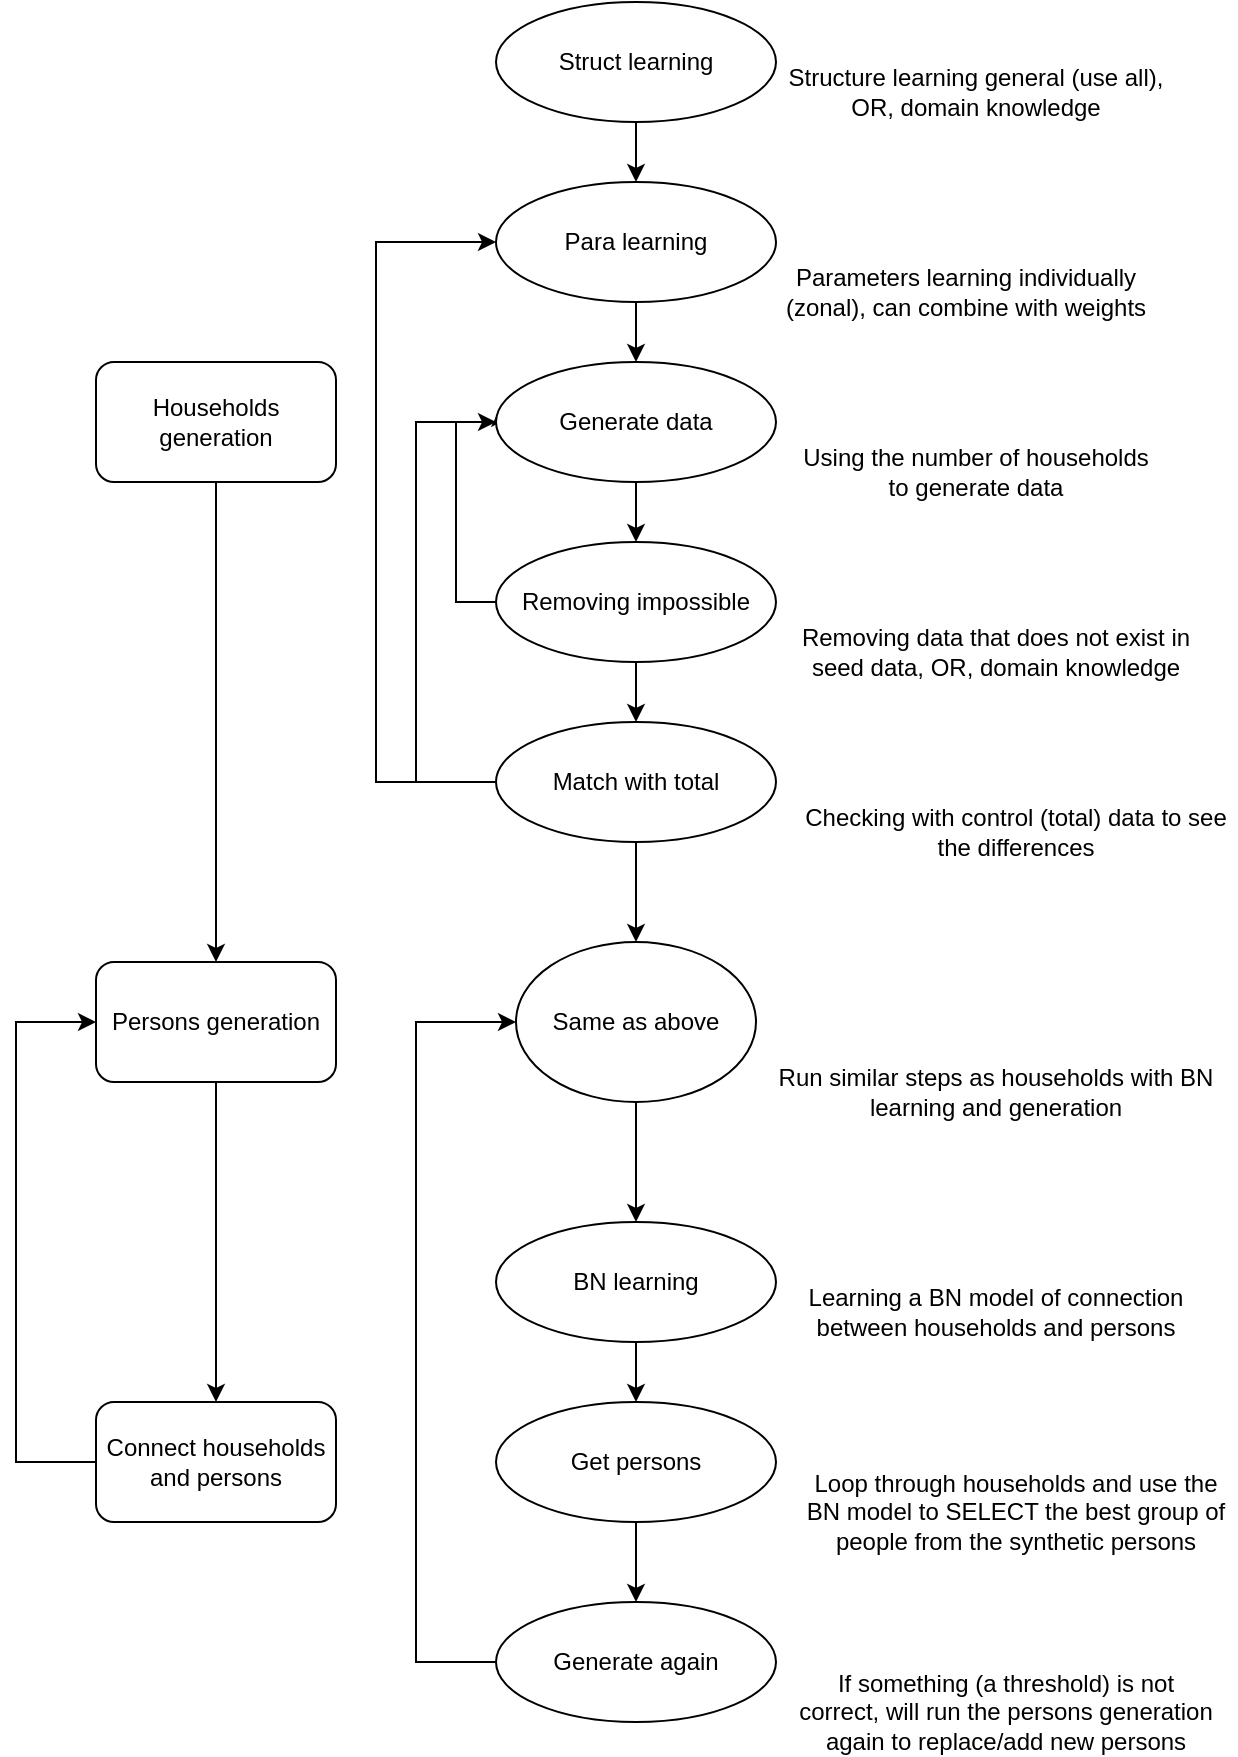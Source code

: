 <mxfile version="20.4.0" type="github" pages="4">
  <diagram id="FNK8iaZ5DBjKdUpcAFrB" name="Page-1">
    <mxGraphModel dx="1480" dy="802" grid="1" gridSize="10" guides="1" tooltips="1" connect="1" arrows="1" fold="1" page="1" pageScale="1" pageWidth="827" pageHeight="1169" math="0" shadow="0">
      <root>
        <mxCell id="0" />
        <mxCell id="1" parent="0" />
        <mxCell id="TVRkaX55-N1PjVb6RJJF-32" style="edgeStyle=orthogonalEdgeStyle;rounded=0;orthogonalLoop=1;jettySize=auto;html=1;" parent="1" source="TVRkaX55-N1PjVb6RJJF-1" target="TVRkaX55-N1PjVb6RJJF-2" edge="1">
          <mxGeometry relative="1" as="geometry" />
        </mxCell>
        <mxCell id="TVRkaX55-N1PjVb6RJJF-1" value="Households generation" style="rounded=1;whiteSpace=wrap;html=1;" parent="1" vertex="1">
          <mxGeometry x="90" y="200" width="120" height="60" as="geometry" />
        </mxCell>
        <mxCell id="TVRkaX55-N1PjVb6RJJF-33" style="edgeStyle=orthogonalEdgeStyle;rounded=0;orthogonalLoop=1;jettySize=auto;html=1;exitX=0.5;exitY=1;exitDx=0;exitDy=0;entryX=0.5;entryY=0;entryDx=0;entryDy=0;" parent="1" source="TVRkaX55-N1PjVb6RJJF-2" target="TVRkaX55-N1PjVb6RJJF-3" edge="1">
          <mxGeometry relative="1" as="geometry" />
        </mxCell>
        <mxCell id="TVRkaX55-N1PjVb6RJJF-2" value="Persons generation" style="rounded=1;whiteSpace=wrap;html=1;" parent="1" vertex="1">
          <mxGeometry x="90" y="500" width="120" height="60" as="geometry" />
        </mxCell>
        <mxCell id="TVRkaX55-N1PjVb6RJJF-35" style="edgeStyle=orthogonalEdgeStyle;rounded=0;orthogonalLoop=1;jettySize=auto;html=1;exitX=0;exitY=0.5;exitDx=0;exitDy=0;entryX=0;entryY=0.5;entryDx=0;entryDy=0;" parent="1" source="TVRkaX55-N1PjVb6RJJF-3" target="TVRkaX55-N1PjVb6RJJF-2" edge="1">
          <mxGeometry relative="1" as="geometry">
            <Array as="points">
              <mxPoint x="50" y="750" />
              <mxPoint x="50" y="530" />
            </Array>
          </mxGeometry>
        </mxCell>
        <mxCell id="TVRkaX55-N1PjVb6RJJF-3" value="Connect households and persons" style="rounded=1;whiteSpace=wrap;html=1;" parent="1" vertex="1">
          <mxGeometry x="90" y="720" width="120" height="60" as="geometry" />
        </mxCell>
        <mxCell id="TVRkaX55-N1PjVb6RJJF-17" style="edgeStyle=orthogonalEdgeStyle;rounded=0;orthogonalLoop=1;jettySize=auto;html=1;exitX=0.5;exitY=1;exitDx=0;exitDy=0;entryX=0.5;entryY=0;entryDx=0;entryDy=0;" parent="1" source="TVRkaX55-N1PjVb6RJJF-4" target="TVRkaX55-N1PjVb6RJJF-6" edge="1">
          <mxGeometry relative="1" as="geometry" />
        </mxCell>
        <mxCell id="TVRkaX55-N1PjVb6RJJF-4" value="Struct learning" style="ellipse;whiteSpace=wrap;html=1;" parent="1" vertex="1">
          <mxGeometry x="290" y="20" width="140" height="60" as="geometry" />
        </mxCell>
        <mxCell id="TVRkaX55-N1PjVb6RJJF-24" style="edgeStyle=orthogonalEdgeStyle;rounded=0;orthogonalLoop=1;jettySize=auto;html=1;exitX=0.5;exitY=1;exitDx=0;exitDy=0;entryX=0.5;entryY=0;entryDx=0;entryDy=0;" parent="1" source="TVRkaX55-N1PjVb6RJJF-6" target="TVRkaX55-N1PjVb6RJJF-21" edge="1">
          <mxGeometry relative="1" as="geometry" />
        </mxCell>
        <mxCell id="TVRkaX55-N1PjVb6RJJF-6" value="Para learning" style="ellipse;whiteSpace=wrap;html=1;" parent="1" vertex="1">
          <mxGeometry x="290" y="110" width="140" height="60" as="geometry" />
        </mxCell>
        <mxCell id="TVRkaX55-N1PjVb6RJJF-26" style="edgeStyle=orthogonalEdgeStyle;rounded=0;orthogonalLoop=1;jettySize=auto;html=1;exitX=0.5;exitY=1;exitDx=0;exitDy=0;entryX=0.5;entryY=0;entryDx=0;entryDy=0;" parent="1" source="TVRkaX55-N1PjVb6RJJF-7" target="TVRkaX55-N1PjVb6RJJF-8" edge="1">
          <mxGeometry relative="1" as="geometry" />
        </mxCell>
        <mxCell id="TVRkaX55-N1PjVb6RJJF-28" style="edgeStyle=orthogonalEdgeStyle;rounded=0;orthogonalLoop=1;jettySize=auto;html=1;exitX=0;exitY=0.5;exitDx=0;exitDy=0;entryX=0.014;entryY=0.389;entryDx=0;entryDy=0;entryPerimeter=0;" parent="1" source="TVRkaX55-N1PjVb6RJJF-7" target="TVRkaX55-N1PjVb6RJJF-21" edge="1">
          <mxGeometry relative="1" as="geometry">
            <mxPoint x="260" y="230" as="targetPoint" />
            <Array as="points">
              <mxPoint x="270" y="320" />
              <mxPoint x="270" y="230" />
              <mxPoint x="292" y="230" />
            </Array>
          </mxGeometry>
        </mxCell>
        <mxCell id="TVRkaX55-N1PjVb6RJJF-7" value="Removing impossible" style="ellipse;whiteSpace=wrap;html=1;" parent="1" vertex="1">
          <mxGeometry x="290" y="290" width="140" height="60" as="geometry" />
        </mxCell>
        <mxCell id="TVRkaX55-N1PjVb6RJJF-27" style="edgeStyle=orthogonalEdgeStyle;rounded=0;orthogonalLoop=1;jettySize=auto;html=1;exitX=0;exitY=0.5;exitDx=0;exitDy=0;entryX=0;entryY=0.5;entryDx=0;entryDy=0;" parent="1" source="TVRkaX55-N1PjVb6RJJF-8" target="TVRkaX55-N1PjVb6RJJF-21" edge="1">
          <mxGeometry relative="1" as="geometry">
            <Array as="points">
              <mxPoint x="250" y="410" />
              <mxPoint x="250" y="230" />
            </Array>
          </mxGeometry>
        </mxCell>
        <mxCell id="TVRkaX55-N1PjVb6RJJF-29" style="edgeStyle=orthogonalEdgeStyle;rounded=0;orthogonalLoop=1;jettySize=auto;html=1;exitX=0;exitY=0.5;exitDx=0;exitDy=0;entryX=0;entryY=0.5;entryDx=0;entryDy=0;" parent="1" source="TVRkaX55-N1PjVb6RJJF-8" target="TVRkaX55-N1PjVb6RJJF-6" edge="1">
          <mxGeometry relative="1" as="geometry">
            <Array as="points">
              <mxPoint x="230" y="410" />
              <mxPoint x="230" y="140" />
            </Array>
          </mxGeometry>
        </mxCell>
        <mxCell id="TVRkaX55-N1PjVb6RJJF-31" style="edgeStyle=orthogonalEdgeStyle;rounded=0;orthogonalLoop=1;jettySize=auto;html=1;exitX=0.5;exitY=1;exitDx=0;exitDy=0;entryX=0.5;entryY=0;entryDx=0;entryDy=0;" parent="1" source="TVRkaX55-N1PjVb6RJJF-8" target="TVRkaX55-N1PjVb6RJJF-30" edge="1">
          <mxGeometry relative="1" as="geometry" />
        </mxCell>
        <mxCell id="TVRkaX55-N1PjVb6RJJF-8" value="Match with total" style="ellipse;whiteSpace=wrap;html=1;" parent="1" vertex="1">
          <mxGeometry x="290" y="380" width="140" height="60" as="geometry" />
        </mxCell>
        <mxCell id="TVRkaX55-N1PjVb6RJJF-9" value="Structure learning general (use all), OR, domain knowledge" style="text;html=1;strokeColor=none;fillColor=none;align=center;verticalAlign=middle;whiteSpace=wrap;rounded=0;" parent="1" vertex="1">
          <mxGeometry x="430" y="50" width="200" height="30" as="geometry" />
        </mxCell>
        <mxCell id="TVRkaX55-N1PjVb6RJJF-10" value="Parameters learning individually (zonal), can combine with weights" style="text;html=1;strokeColor=none;fillColor=none;align=center;verticalAlign=middle;whiteSpace=wrap;rounded=0;" parent="1" vertex="1">
          <mxGeometry x="420" y="150" width="210" height="30" as="geometry" />
        </mxCell>
        <mxCell id="TVRkaX55-N1PjVb6RJJF-11" value="Removing data that does not exist in seed data, OR, domain knowledge" style="text;html=1;strokeColor=none;fillColor=none;align=center;verticalAlign=middle;whiteSpace=wrap;rounded=0;" parent="1" vertex="1">
          <mxGeometry x="430" y="330" width="220" height="30" as="geometry" />
        </mxCell>
        <mxCell id="TVRkaX55-N1PjVb6RJJF-12" value="Checking with control (total) data to see the differences" style="text;html=1;strokeColor=none;fillColor=none;align=center;verticalAlign=middle;whiteSpace=wrap;rounded=0;" parent="1" vertex="1">
          <mxGeometry x="440" y="420" width="220" height="30" as="geometry" />
        </mxCell>
        <mxCell id="TVRkaX55-N1PjVb6RJJF-25" style="edgeStyle=orthogonalEdgeStyle;rounded=0;orthogonalLoop=1;jettySize=auto;html=1;exitX=0.5;exitY=1;exitDx=0;exitDy=0;entryX=0.5;entryY=0;entryDx=0;entryDy=0;" parent="1" source="TVRkaX55-N1PjVb6RJJF-21" target="TVRkaX55-N1PjVb6RJJF-7" edge="1">
          <mxGeometry relative="1" as="geometry" />
        </mxCell>
        <mxCell id="TVRkaX55-N1PjVb6RJJF-21" value="Generate data" style="ellipse;whiteSpace=wrap;html=1;" parent="1" vertex="1">
          <mxGeometry x="290" y="200" width="140" height="60" as="geometry" />
        </mxCell>
        <mxCell id="TVRkaX55-N1PjVb6RJJF-22" value="Using the number of households to generate data" style="text;html=1;strokeColor=none;fillColor=none;align=center;verticalAlign=middle;whiteSpace=wrap;rounded=0;" parent="1" vertex="1">
          <mxGeometry x="440" y="240" width="180" height="30" as="geometry" />
        </mxCell>
        <mxCell id="TVRkaX55-N1PjVb6RJJF-44" style="edgeStyle=orthogonalEdgeStyle;rounded=0;orthogonalLoop=1;jettySize=auto;html=1;entryX=0.5;entryY=0;entryDx=0;entryDy=0;" parent="1" source="TVRkaX55-N1PjVb6RJJF-30" target="TVRkaX55-N1PjVb6RJJF-36" edge="1">
          <mxGeometry relative="1" as="geometry" />
        </mxCell>
        <mxCell id="TVRkaX55-N1PjVb6RJJF-30" value="Same as above" style="ellipse;whiteSpace=wrap;html=1;" parent="1" vertex="1">
          <mxGeometry x="300" y="490" width="120" height="80" as="geometry" />
        </mxCell>
        <mxCell id="TVRkaX55-N1PjVb6RJJF-45" style="edgeStyle=orthogonalEdgeStyle;rounded=0;orthogonalLoop=1;jettySize=auto;html=1;exitX=0.5;exitY=1;exitDx=0;exitDy=0;entryX=0.5;entryY=0;entryDx=0;entryDy=0;" parent="1" source="TVRkaX55-N1PjVb6RJJF-36" target="TVRkaX55-N1PjVb6RJJF-38" edge="1">
          <mxGeometry relative="1" as="geometry" />
        </mxCell>
        <mxCell id="TVRkaX55-N1PjVb6RJJF-36" value="BN learning" style="ellipse;whiteSpace=wrap;html=1;" parent="1" vertex="1">
          <mxGeometry x="290" y="630" width="140" height="60" as="geometry" />
        </mxCell>
        <mxCell id="TVRkaX55-N1PjVb6RJJF-37" value="Learning a BN model of connection between households and persons" style="text;html=1;strokeColor=none;fillColor=none;align=center;verticalAlign=middle;whiteSpace=wrap;rounded=0;" parent="1" vertex="1">
          <mxGeometry x="440" y="660" width="200" height="30" as="geometry" />
        </mxCell>
        <mxCell id="TVRkaX55-N1PjVb6RJJF-46" style="edgeStyle=orthogonalEdgeStyle;rounded=0;orthogonalLoop=1;jettySize=auto;html=1;exitX=0.5;exitY=1;exitDx=0;exitDy=0;entryX=0.5;entryY=0;entryDx=0;entryDy=0;" parent="1" source="TVRkaX55-N1PjVb6RJJF-38" target="TVRkaX55-N1PjVb6RJJF-41" edge="1">
          <mxGeometry relative="1" as="geometry" />
        </mxCell>
        <mxCell id="TVRkaX55-N1PjVb6RJJF-38" value="Get persons" style="ellipse;whiteSpace=wrap;html=1;" parent="1" vertex="1">
          <mxGeometry x="290" y="720" width="140" height="60" as="geometry" />
        </mxCell>
        <mxCell id="TVRkaX55-N1PjVb6RJJF-39" value="Loop through households and use the BN model to SELECT the best group of people from the synthetic persons" style="text;html=1;strokeColor=none;fillColor=none;align=center;verticalAlign=middle;whiteSpace=wrap;rounded=0;" parent="1" vertex="1">
          <mxGeometry x="440" y="760" width="220" height="30" as="geometry" />
        </mxCell>
        <mxCell id="TVRkaX55-N1PjVb6RJJF-43" style="edgeStyle=orthogonalEdgeStyle;rounded=0;orthogonalLoop=1;jettySize=auto;html=1;entryX=0;entryY=0.5;entryDx=0;entryDy=0;" parent="1" source="TVRkaX55-N1PjVb6RJJF-41" target="TVRkaX55-N1PjVb6RJJF-30" edge="1">
          <mxGeometry relative="1" as="geometry">
            <Array as="points">
              <mxPoint x="250" y="850" />
              <mxPoint x="250" y="530" />
            </Array>
          </mxGeometry>
        </mxCell>
        <mxCell id="TVRkaX55-N1PjVb6RJJF-41" value="Generate again" style="ellipse;whiteSpace=wrap;html=1;" parent="1" vertex="1">
          <mxGeometry x="290" y="820" width="140" height="60" as="geometry" />
        </mxCell>
        <mxCell id="TVRkaX55-N1PjVb6RJJF-42" value="Run similar steps as households with BN learning and generation" style="text;html=1;strokeColor=none;fillColor=none;align=center;verticalAlign=middle;whiteSpace=wrap;rounded=0;" parent="1" vertex="1">
          <mxGeometry x="430" y="550" width="220" height="30" as="geometry" />
        </mxCell>
        <mxCell id="TVRkaX55-N1PjVb6RJJF-47" value="If something (a threshold) is not correct, will run the persons generation again to replace/add new persons" style="text;html=1;strokeColor=none;fillColor=none;align=center;verticalAlign=middle;whiteSpace=wrap;rounded=0;" parent="1" vertex="1">
          <mxGeometry x="440" y="860" width="210" height="30" as="geometry" />
        </mxCell>
      </root>
    </mxGraphModel>
  </diagram>
  <diagram id="jBi_iQWRpPHf4AwMZCda" name="Page-2">
    <mxGraphModel dx="1211" dy="656" grid="1" gridSize="10" guides="1" tooltips="1" connect="1" arrows="1" fold="1" page="1" pageScale="1" pageWidth="827" pageHeight="1169" math="0" shadow="0">
      <root>
        <mxCell id="0" />
        <mxCell id="1" parent="0" />
        <mxCell id="CyZcmRv1s8RUcZY6BQQJ-1" style="edgeStyle=orthogonalEdgeStyle;rounded=0;orthogonalLoop=1;jettySize=auto;html=1;exitX=0.5;exitY=1;exitDx=0;exitDy=0;entryX=0.5;entryY=0;entryDx=0;entryDy=0;" edge="1" parent="1" source="t-D8adT_xSnt8OAiUW1n-1" target="t-D8adT_xSnt8OAiUW1n-3">
          <mxGeometry relative="1" as="geometry" />
        </mxCell>
        <mxCell id="t-D8adT_xSnt8OAiUW1n-1" value="Struct learning" style="ellipse;whiteSpace=wrap;html=1;" vertex="1" parent="1">
          <mxGeometry x="290" y="20" width="140" height="60" as="geometry" />
        </mxCell>
        <mxCell id="t-D8adT_xSnt8OAiUW1n-2" style="edgeStyle=orthogonalEdgeStyle;rounded=0;orthogonalLoop=1;jettySize=auto;html=1;exitX=0.5;exitY=1;exitDx=0;exitDy=0;entryX=0.5;entryY=0;entryDx=0;entryDy=0;" edge="1" parent="1" source="t-D8adT_xSnt8OAiUW1n-3" target="t-D8adT_xSnt8OAiUW1n-11">
          <mxGeometry relative="1" as="geometry" />
        </mxCell>
        <mxCell id="t-D8adT_xSnt8OAiUW1n-3" value="Para learning" style="ellipse;whiteSpace=wrap;html=1;" vertex="1" parent="1">
          <mxGeometry x="290" y="110" width="140" height="60" as="geometry" />
        </mxCell>
        <mxCell id="t-D8adT_xSnt8OAiUW1n-4" style="edgeStyle=orthogonalEdgeStyle;rounded=0;orthogonalLoop=1;jettySize=auto;html=1;exitX=0.5;exitY=1;exitDx=0;exitDy=0;entryX=0.5;entryY=0;entryDx=0;entryDy=0;" edge="1" parent="1" source="t-D8adT_xSnt8OAiUW1n-6" target="t-D8adT_xSnt8OAiUW1n-9">
          <mxGeometry relative="1" as="geometry" />
        </mxCell>
        <mxCell id="t-D8adT_xSnt8OAiUW1n-5" style="edgeStyle=orthogonalEdgeStyle;rounded=0;orthogonalLoop=1;jettySize=auto;html=1;exitX=0;exitY=0.5;exitDx=0;exitDy=0;entryX=0.014;entryY=0.389;entryDx=0;entryDy=0;entryPerimeter=0;" edge="1" parent="1" source="t-D8adT_xSnt8OAiUW1n-6" target="t-D8adT_xSnt8OAiUW1n-11">
          <mxGeometry relative="1" as="geometry">
            <mxPoint x="260" y="230" as="targetPoint" />
            <Array as="points">
              <mxPoint x="270" y="320" />
              <mxPoint x="270" y="230" />
              <mxPoint x="292" y="230" />
            </Array>
          </mxGeometry>
        </mxCell>
        <mxCell id="t-D8adT_xSnt8OAiUW1n-6" value="Removing impossible" style="ellipse;whiteSpace=wrap;html=1;" vertex="1" parent="1">
          <mxGeometry x="290" y="290" width="140" height="60" as="geometry" />
        </mxCell>
        <mxCell id="t-D8adT_xSnt8OAiUW1n-7" style="edgeStyle=orthogonalEdgeStyle;rounded=0;orthogonalLoop=1;jettySize=auto;html=1;exitX=0;exitY=0.5;exitDx=0;exitDy=0;entryX=0;entryY=0.5;entryDx=0;entryDy=0;" edge="1" parent="1" source="t-D8adT_xSnt8OAiUW1n-9" target="t-D8adT_xSnt8OAiUW1n-11">
          <mxGeometry relative="1" as="geometry">
            <Array as="points">
              <mxPoint x="250" y="410" />
              <mxPoint x="250" y="230" />
            </Array>
          </mxGeometry>
        </mxCell>
        <mxCell id="t-D8adT_xSnt8OAiUW1n-8" style="edgeStyle=orthogonalEdgeStyle;rounded=0;orthogonalLoop=1;jettySize=auto;html=1;exitX=0;exitY=0.5;exitDx=0;exitDy=0;entryX=0;entryY=0.5;entryDx=0;entryDy=0;" edge="1" parent="1" source="t-D8adT_xSnt8OAiUW1n-9" target="t-D8adT_xSnt8OAiUW1n-3">
          <mxGeometry relative="1" as="geometry">
            <Array as="points">
              <mxPoint x="230" y="410" />
              <mxPoint x="230" y="140" />
            </Array>
          </mxGeometry>
        </mxCell>
        <mxCell id="t-D8adT_xSnt8OAiUW1n-9" value="Match with total" style="ellipse;whiteSpace=wrap;html=1;" vertex="1" parent="1">
          <mxGeometry x="290" y="380" width="140" height="60" as="geometry" />
        </mxCell>
        <mxCell id="t-D8adT_xSnt8OAiUW1n-10" style="edgeStyle=orthogonalEdgeStyle;rounded=0;orthogonalLoop=1;jettySize=auto;html=1;exitX=0.5;exitY=1;exitDx=0;exitDy=0;entryX=0.5;entryY=0;entryDx=0;entryDy=0;" edge="1" parent="1" source="t-D8adT_xSnt8OAiUW1n-11" target="t-D8adT_xSnt8OAiUW1n-6">
          <mxGeometry relative="1" as="geometry" />
        </mxCell>
        <mxCell id="t-D8adT_xSnt8OAiUW1n-11" value="Generate data" style="ellipse;whiteSpace=wrap;html=1;" vertex="1" parent="1">
          <mxGeometry x="290" y="200" width="140" height="60" as="geometry" />
        </mxCell>
        <mxCell id="vTW-B0mnjMxtPzfEoq91-1" value="(1) using data, (2) using domain knowledge, (3) mix&lt;br&gt;(&lt;span style=&quot;color: rgb(34, 34, 34); font-family: Arial, sans-serif; font-size: 13px; text-align: left; background-color: rgb(255, 255, 255);&quot;&gt;Scanagatta 2019)&lt;/span&gt;" style="text;html=1;strokeColor=none;fillColor=none;align=center;verticalAlign=middle;whiteSpace=wrap;rounded=0;" vertex="1" parent="1">
          <mxGeometry x="430" y="50" width="310" height="30" as="geometry" />
        </mxCell>
        <mxCell id="vTW-B0mnjMxtPzfEoq91-2" value="&lt;span style=&quot;color: rgb(34, 34, 34); font-family: Arial, sans-serif; font-size: 13px; text-align: left; background-color: rgb(255, 255, 255);&quot;&gt;Learn with weights:&amp;nbsp; Zaidi 2017&lt;br&gt;Update:&amp;nbsp;&lt;/span&gt;&lt;span style=&quot;color: rgb(34, 34, 34); font-family: Arial, sans-serif; font-size: 13px; text-align: left; background-color: rgb(255, 255, 255);&quot;&gt;Bauer 2013&lt;/span&gt;&lt;span style=&quot;color: rgb(34, 34, 34); font-family: Arial, sans-serif; font-size: 13px; text-align: left; background-color: rgb(255, 255, 255);&quot;&gt;&lt;br&gt;&lt;/span&gt;" style="text;html=1;strokeColor=none;fillColor=none;align=center;verticalAlign=middle;whiteSpace=wrap;rounded=0;" vertex="1" parent="1">
          <mxGeometry x="354" y="140" width="360" height="30" as="geometry" />
        </mxCell>
        <mxCell id="vTW-B0mnjMxtPzfEoq91-3" value="Sun 2015,&amp;nbsp;&lt;span style=&quot;color: rgb(34, 34, 34); font-family: Arial, sans-serif; font-size: 13px; text-align: left; background-color: rgb(255, 255, 255);&quot;&gt;Tang 2020 (hierchy)&lt;/span&gt;" style="text;html=1;strokeColor=none;fillColor=none;align=center;verticalAlign=middle;whiteSpace=wrap;rounded=0;" vertex="1" parent="1">
          <mxGeometry x="110" y="80" width="170" height="30" as="geometry" />
        </mxCell>
        <mxCell id="vTW-B0mnjMxtPzfEoq91-4" value="HMM (Saadi 2016), DGM (Borysov 2019)" style="text;html=1;strokeColor=none;fillColor=none;align=center;verticalAlign=middle;whiteSpace=wrap;rounded=0;" vertex="1" parent="1">
          <mxGeometry x="414" y="230" width="300" height="30" as="geometry" />
        </mxCell>
        <mxCell id="WMcwPhSTtRKZRg1TEZBr-1" value="Incorporate expert knowledge" style="text;html=1;strokeColor=none;fillColor=none;align=center;verticalAlign=middle;whiteSpace=wrap;rounded=0;" vertex="1" parent="1">
          <mxGeometry x="450" y="330" width="120" height="30" as="geometry" />
        </mxCell>
        <mxCell id="WMcwPhSTtRKZRg1TEZBr-3" value="CO method (Williamson 2013)" style="text;html=1;strokeColor=none;fillColor=none;align=center;verticalAlign=middle;whiteSpace=wrap;rounded=0;" vertex="1" parent="1">
          <mxGeometry x="450" y="420" width="180" height="30" as="geometry" />
        </mxCell>
      </root>
    </mxGraphModel>
  </diagram>
  <diagram id="Am2zSR0PrbhMlrScB6fN" name="Page-3">
    <mxGraphModel dx="1332" dy="722" grid="1" gridSize="10" guides="1" tooltips="1" connect="1" arrows="1" fold="1" page="1" pageScale="1" pageWidth="827" pageHeight="1169" math="0" shadow="0">
      <root>
        <mxCell id="0" />
        <mxCell id="1" parent="0" />
        <mxCell id="2qoX8Beb5AlpvP6aSm4o-1" style="edgeStyle=orthogonalEdgeStyle;rounded=0;orthogonalLoop=1;jettySize=auto;html=1;" edge="1" parent="1" source="2qoX8Beb5AlpvP6aSm4o-2" target="2qoX8Beb5AlpvP6aSm4o-4">
          <mxGeometry relative="1" as="geometry" />
        </mxCell>
        <mxCell id="2qoX8Beb5AlpvP6aSm4o-2" value="Households generation" style="rounded=1;whiteSpace=wrap;html=1;" vertex="1" parent="1">
          <mxGeometry x="250" y="320" width="120" height="60" as="geometry" />
        </mxCell>
        <mxCell id="2qoX8Beb5AlpvP6aSm4o-3" style="edgeStyle=orthogonalEdgeStyle;rounded=0;orthogonalLoop=1;jettySize=auto;html=1;exitX=0.5;exitY=1;exitDx=0;exitDy=0;entryX=0.5;entryY=0;entryDx=0;entryDy=0;" edge="1" parent="1" source="2qoX8Beb5AlpvP6aSm4o-4" target="2qoX8Beb5AlpvP6aSm4o-6">
          <mxGeometry relative="1" as="geometry" />
        </mxCell>
        <mxCell id="2qoX8Beb5AlpvP6aSm4o-4" value="Persons generation" style="rounded=1;whiteSpace=wrap;html=1;" vertex="1" parent="1">
          <mxGeometry x="250" y="480" width="120" height="60" as="geometry" />
        </mxCell>
        <mxCell id="2qoX8Beb5AlpvP6aSm4o-5" style="edgeStyle=orthogonalEdgeStyle;rounded=0;orthogonalLoop=1;jettySize=auto;html=1;exitX=0;exitY=0.5;exitDx=0;exitDy=0;entryX=0;entryY=0.5;entryDx=0;entryDy=0;" edge="1" parent="1" source="2qoX8Beb5AlpvP6aSm4o-6" target="2qoX8Beb5AlpvP6aSm4o-4">
          <mxGeometry relative="1" as="geometry">
            <Array as="points">
              <mxPoint x="210" y="730" />
              <mxPoint x="210" y="510" />
            </Array>
          </mxGeometry>
        </mxCell>
        <mxCell id="2qoX8Beb5AlpvP6aSm4o-6" value="Connect households and persons" style="rounded=1;whiteSpace=wrap;html=1;" vertex="1" parent="1">
          <mxGeometry x="250" y="700" width="120" height="60" as="geometry" />
        </mxCell>
        <mxCell id="OWdBrX653BMPkTsETVAO-2" value="Sun 2018 (hierchy)&lt;br&gt;Zhang 2019 (connected)" style="text;html=1;strokeColor=none;fillColor=none;align=center;verticalAlign=middle;whiteSpace=wrap;rounded=0;" vertex="1" parent="1">
          <mxGeometry x="380" y="730" width="170" height="30" as="geometry" />
        </mxCell>
        <mxCell id="OWdBrX653BMPkTsETVAO-4" value="CO method (Williamson 2013)" style="text;html=1;strokeColor=none;fillColor=none;align=center;verticalAlign=middle;whiteSpace=wrap;rounded=0;" vertex="1" parent="1">
          <mxGeometry x="60" y="590" width="240" height="30" as="geometry" />
        </mxCell>
        <mxCell id="CHnHmF19EO_eBftaqOEm-1" value="Optimization: like hill climbing" style="text;html=1;strokeColor=none;fillColor=none;align=center;verticalAlign=middle;whiteSpace=wrap;rounded=0;" vertex="1" parent="1">
          <mxGeometry x="100" y="620" width="120" height="30" as="geometry" />
        </mxCell>
      </root>
    </mxGraphModel>
  </diagram>
  <diagram id="fM_Qc8-_lv7H8_N84h_I" name="Page-4">
    <mxGraphModel dx="666" dy="361" grid="1" gridSize="10" guides="1" tooltips="1" connect="1" arrows="1" fold="1" page="1" pageScale="1" pageWidth="827" pageHeight="1169" math="0" shadow="0">
      <root>
        <mxCell id="0" />
        <mxCell id="1" parent="0" />
      </root>
    </mxGraphModel>
  </diagram>
</mxfile>
